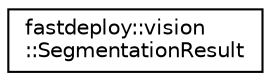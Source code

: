 digraph "Graphical Class Hierarchy"
{
  edge [fontname="Helvetica",fontsize="10",labelfontname="Helvetica",labelfontsize="10"];
  node [fontname="Helvetica",fontsize="10",shape=record];
  rankdir="LR";
  Node1 [label="fastdeploy::vision\l::SegmentationResult",height=0.2,width=0.4,color="black", fillcolor="white", style="filled",URL="$structfastdeploy_1_1vision_1_1SegmentationResult.html",tooltip="Segmentation result structure for all the segmentation models. "];
}
